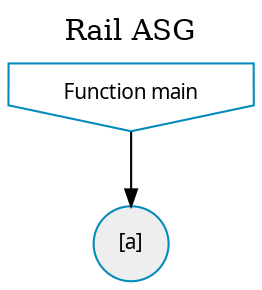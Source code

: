 digraph G {
	node [shape="circle",fontname=Courir,fontsize=10,style=filled,penwidth=1,fillcolor="#EEEEEE",color="#048ABD"]
	edge [color="#000000", arrowsize="0.8", fontsize=10, decorate=true]
	labelloc="t";
	label="Rail ASG";
	rankdir="TL";

	funcmain [shape="invhouse",fillcolor="none",label="Function main"]
	funcmain -> 1
	1 [label="[a]"]
}